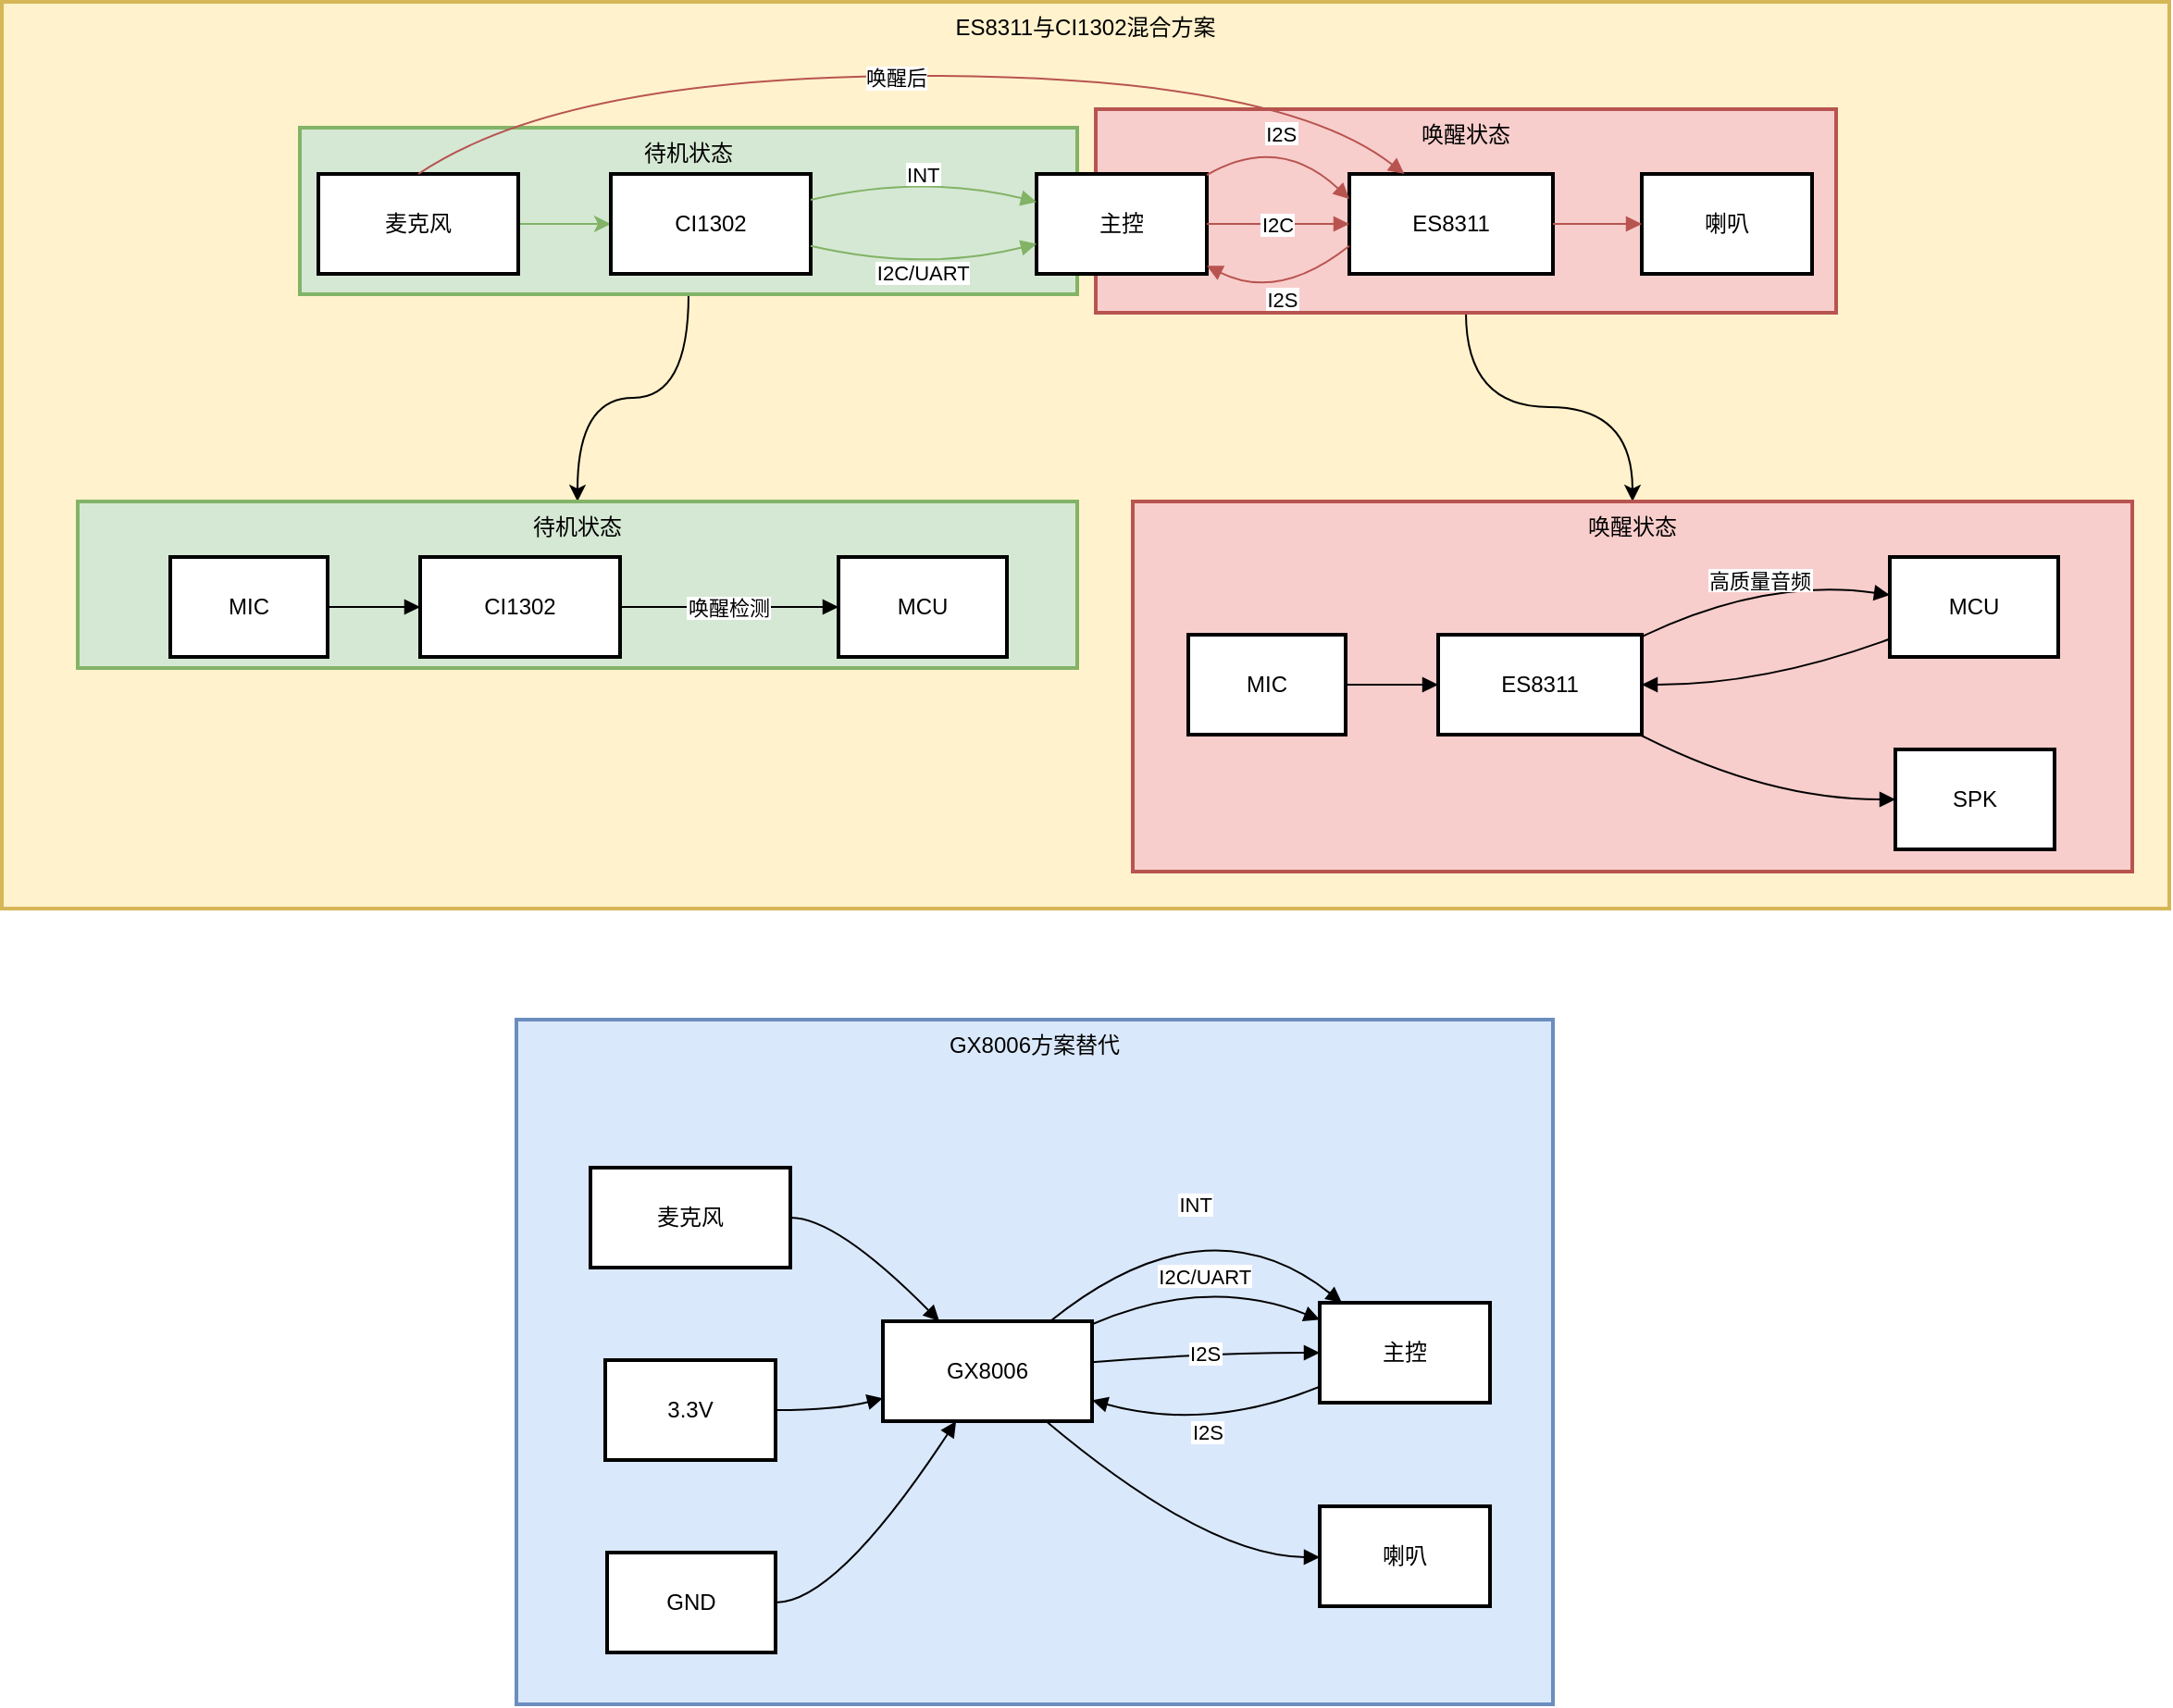 <mxfile version="28.0.7">
  <diagram name="第 1 页" id="LuKVvwhJbuf1uCv2dUKN">
    <mxGraphModel dx="2365" dy="1558" grid="1" gridSize="10" guides="1" tooltips="1" connect="1" arrows="1" fold="1" page="1" pageScale="1" pageWidth="827" pageHeight="1169" math="0" shadow="0">
      <root>
        <mxCell id="0" />
        <mxCell id="1" parent="0" />
        <mxCell id="gc92vhWBIVucX5ZvFRtl-60" value="ES8311与CI1302混合方案" style="whiteSpace=wrap;strokeWidth=2;fillColor=#fff2cc;strokeColor=#d6b656;verticalAlign=top;" vertex="1" parent="1">
          <mxGeometry x="9" y="50" width="1171" height="490" as="geometry" />
        </mxCell>
        <mxCell id="gc92vhWBIVucX5ZvFRtl-59" value="GX8006方案替代" style="whiteSpace=wrap;strokeWidth=2;fillColor=#dae8fc;strokeColor=#6c8ebf;verticalAlign=top;" vertex="1" parent="1">
          <mxGeometry x="287" y="600" width="560" height="370" as="geometry" />
        </mxCell>
        <mxCell id="gc92vhWBIVucX5ZvFRtl-43" style="edgeStyle=orthogonalEdgeStyle;rounded=0;orthogonalLoop=1;jettySize=auto;html=1;exitX=0.5;exitY=1;exitDx=0;exitDy=0;entryX=0.5;entryY=0;entryDx=0;entryDy=0;curved=1;shape=pipe;" edge="1" parent="1" source="gc92vhWBIVucX5ZvFRtl-40" target="gc92vhWBIVucX5ZvFRtl-30">
          <mxGeometry relative="1" as="geometry" />
        </mxCell>
        <mxCell id="gc92vhWBIVucX5ZvFRtl-40" value="唤醒状态" style="whiteSpace=wrap;strokeWidth=2;fillColor=#f8cecc;strokeColor=#b85450;verticalAlign=top;" vertex="1" parent="1">
          <mxGeometry x="600" y="108" width="400" height="110" as="geometry" />
        </mxCell>
        <mxCell id="gc92vhWBIVucX5ZvFRtl-42" style="edgeStyle=orthogonalEdgeStyle;rounded=0;orthogonalLoop=1;jettySize=auto;html=1;exitX=0.5;exitY=1;exitDx=0;exitDy=0;entryX=0.5;entryY=0;entryDx=0;entryDy=0;curved=1;shape=pipe;" edge="1" parent="1" source="gc92vhWBIVucX5ZvFRtl-39" target="gc92vhWBIVucX5ZvFRtl-29">
          <mxGeometry relative="1" as="geometry" />
        </mxCell>
        <mxCell id="gc92vhWBIVucX5ZvFRtl-39" value="待机状态" style="whiteSpace=wrap;strokeWidth=2;fillColor=#d5e8d4;strokeColor=#82b366;verticalAlign=top;" vertex="1" parent="1">
          <mxGeometry x="170" y="118" width="420" height="90" as="geometry" />
        </mxCell>
        <mxCell id="gc92vhWBIVucX5ZvFRtl-29" value="待机状态" style="whiteSpace=wrap;strokeWidth=2;fillColor=#d5e8d4;strokeColor=#82b366;verticalAlign=top;" vertex="1" parent="1">
          <mxGeometry x="50" y="320" width="540" height="90" as="geometry" />
        </mxCell>
        <mxCell id="gc92vhWBIVucX5ZvFRtl-20" style="edgeStyle=orthogonalEdgeStyle;rounded=0;orthogonalLoop=1;jettySize=auto;html=1;exitX=1;exitY=0.5;exitDx=0;exitDy=0;entryX=0;entryY=0.5;entryDx=0;entryDy=0;fillColor=#d5e8d4;strokeColor=#82b366;" edge="1" parent="1" source="gc92vhWBIVucX5ZvFRtl-1" target="gc92vhWBIVucX5ZvFRtl-2">
          <mxGeometry relative="1" as="geometry" />
        </mxCell>
        <mxCell id="gc92vhWBIVucX5ZvFRtl-1" value="麦克风" style="whiteSpace=wrap;strokeWidth=2;" vertex="1" parent="1">
          <mxGeometry x="180" y="143" width="108" height="54" as="geometry" />
        </mxCell>
        <mxCell id="gc92vhWBIVucX5ZvFRtl-2" value="CI1302" style="whiteSpace=wrap;strokeWidth=2;" vertex="1" parent="1">
          <mxGeometry x="338" y="143" width="108" height="54" as="geometry" />
        </mxCell>
        <mxCell id="gc92vhWBIVucX5ZvFRtl-3" value="ES8311" style="whiteSpace=wrap;strokeWidth=2;" vertex="1" parent="1">
          <mxGeometry x="737" y="143" width="110" height="54" as="geometry" />
        </mxCell>
        <mxCell id="gc92vhWBIVucX5ZvFRtl-4" value="主控" style="whiteSpace=wrap;strokeWidth=2;" vertex="1" parent="1">
          <mxGeometry x="568" y="143" width="92" height="54" as="geometry" />
        </mxCell>
        <mxCell id="gc92vhWBIVucX5ZvFRtl-5" value="喇叭" style="whiteSpace=wrap;strokeWidth=2;" vertex="1" parent="1">
          <mxGeometry x="895" y="143" width="92" height="54" as="geometry" />
        </mxCell>
        <mxCell id="gc92vhWBIVucX5ZvFRtl-9" value="" style="curved=1;startArrow=none;endArrow=block;exitX=0.5;exitY=0;entryX=0.27;entryY=0;rounded=0;exitDx=0;exitDy=0;fillColor=#f8cecc;strokeColor=#b85450;" edge="1" parent="1" source="gc92vhWBIVucX5ZvFRtl-1" target="gc92vhWBIVucX5ZvFRtl-3">
          <mxGeometry relative="1" as="geometry">
            <Array as="points">
              <mxPoint x="313" y="90" />
              <mxPoint x="699" y="90" />
            </Array>
          </mxGeometry>
        </mxCell>
        <mxCell id="gc92vhWBIVucX5ZvFRtl-21" value="唤醒后" style="edgeLabel;html=1;align=center;verticalAlign=middle;resizable=0;points=[];" vertex="1" connectable="0" parent="gc92vhWBIVucX5ZvFRtl-9">
          <mxGeometry x="-0.033" y="-1" relative="1" as="geometry">
            <mxPoint as="offset" />
          </mxGeometry>
        </mxCell>
        <mxCell id="gc92vhWBIVucX5ZvFRtl-10" value="INT" style="curved=1;startArrow=none;endArrow=block;exitX=1;exitY=0.26;entryX=0;entryY=0.28;rounded=0;fillColor=#d5e8d4;strokeColor=#82b366;" edge="1" parent="1" source="gc92vhWBIVucX5ZvFRtl-2" target="gc92vhWBIVucX5ZvFRtl-4">
          <mxGeometry relative="1" as="geometry">
            <Array as="points">
              <mxPoint x="507" y="143" />
            </Array>
          </mxGeometry>
        </mxCell>
        <mxCell id="gc92vhWBIVucX5ZvFRtl-11" value="I2C/UART" style="curved=1;startArrow=none;endArrow=block;exitX=1;exitY=0.72;entryX=0;entryY=0.7;rounded=0;fillColor=#d5e8d4;strokeColor=#82b366;" edge="1" parent="1" source="gc92vhWBIVucX5ZvFRtl-2" target="gc92vhWBIVucX5ZvFRtl-4">
          <mxGeometry relative="1" as="geometry">
            <Array as="points">
              <mxPoint x="507" y="196" />
            </Array>
          </mxGeometry>
        </mxCell>
        <mxCell id="gc92vhWBIVucX5ZvFRtl-12" value="I2S" style="curved=1;startArrow=none;endArrow=block;exitX=0;exitY=0.72;entryX=1;entryY=0.92;rounded=0;fillColor=#f8cecc;strokeColor=#b85450;" edge="1" parent="1" source="gc92vhWBIVucX5ZvFRtl-3" target="gc92vhWBIVucX5ZvFRtl-4">
          <mxGeometry relative="1" as="geometry">
            <Array as="points">
              <mxPoint x="699" y="212" />
            </Array>
          </mxGeometry>
        </mxCell>
        <mxCell id="gc92vhWBIVucX5ZvFRtl-13" value="I2S" style="curved=1;startArrow=none;endArrow=block;exitX=1;exitY=0.01;entryX=0;entryY=0.25;rounded=0;entryDx=0;entryDy=0;fillColor=#f8cecc;strokeColor=#b85450;" edge="1" parent="1" source="gc92vhWBIVucX5ZvFRtl-4" target="gc92vhWBIVucX5ZvFRtl-3">
          <mxGeometry x="-0.057" y="1" relative="1" as="geometry">
            <Array as="points">
              <mxPoint x="699" y="121" />
            </Array>
            <mxPoint as="offset" />
          </mxGeometry>
        </mxCell>
        <mxCell id="gc92vhWBIVucX5ZvFRtl-14" value="" style="curved=1;startArrow=none;endArrow=block;exitX=1;exitY=0.5;entryX=0;entryY=0.5;rounded=0;fillColor=#f8cecc;strokeColor=#b85450;" edge="1" parent="1" source="gc92vhWBIVucX5ZvFRtl-3" target="gc92vhWBIVucX5ZvFRtl-5">
          <mxGeometry relative="1" as="geometry">
            <Array as="points" />
          </mxGeometry>
        </mxCell>
        <mxCell id="gc92vhWBIVucX5ZvFRtl-15" value="I2C" style="curved=1;startArrow=none;endArrow=block;exitX=1;exitY=0.5;entryX=0;entryY=0.5;rounded=0;entryDx=0;entryDy=0;exitDx=0;exitDy=0;fillColor=#f8cecc;strokeColor=#b85450;" edge="1" parent="1" source="gc92vhWBIVucX5ZvFRtl-4" target="gc92vhWBIVucX5ZvFRtl-3">
          <mxGeometry relative="1" as="geometry" />
        </mxCell>
        <mxCell id="gc92vhWBIVucX5ZvFRtl-24" value="MIC" style="whiteSpace=wrap;strokeWidth=2;" vertex="1" parent="1">
          <mxGeometry x="100" y="350" width="85" height="54" as="geometry" />
        </mxCell>
        <mxCell id="gc92vhWBIVucX5ZvFRtl-25" value="CI1302" style="whiteSpace=wrap;strokeWidth=2;" vertex="1" parent="1">
          <mxGeometry x="235" y="350" width="108" height="54" as="geometry" />
        </mxCell>
        <mxCell id="gc92vhWBIVucX5ZvFRtl-26" value="MCU" style="whiteSpace=wrap;strokeWidth=2;" vertex="1" parent="1">
          <mxGeometry x="461" y="350" width="91" height="54" as="geometry" />
        </mxCell>
        <mxCell id="gc92vhWBIVucX5ZvFRtl-27" value="" style="curved=1;startArrow=none;endArrow=block;exitX=1;exitY=0.5;entryX=0;entryY=0.5;rounded=0;" edge="1" parent="1" source="gc92vhWBIVucX5ZvFRtl-24" target="gc92vhWBIVucX5ZvFRtl-25">
          <mxGeometry relative="1" as="geometry">
            <Array as="points" />
          </mxGeometry>
        </mxCell>
        <mxCell id="gc92vhWBIVucX5ZvFRtl-28" value="唤醒检测" style="curved=1;startArrow=none;endArrow=block;exitX=1;exitY=0.5;entryX=0;entryY=0.5;rounded=0;" edge="1" parent="1" source="gc92vhWBIVucX5ZvFRtl-25" target="gc92vhWBIVucX5ZvFRtl-26">
          <mxGeometry relative="1" as="geometry">
            <Array as="points" />
          </mxGeometry>
        </mxCell>
        <mxCell id="gc92vhWBIVucX5ZvFRtl-30" value="唤醒状态" style="whiteSpace=wrap;strokeWidth=2;fillColor=#f8cecc;strokeColor=#b85450;verticalAlign=top;" vertex="1" parent="1">
          <mxGeometry x="620" y="320" width="540" height="200" as="geometry" />
        </mxCell>
        <mxCell id="gc92vhWBIVucX5ZvFRtl-31" value="MIC" style="whiteSpace=wrap;strokeWidth=2;" vertex="1" parent="1">
          <mxGeometry x="650" y="392" width="85" height="54" as="geometry" />
        </mxCell>
        <mxCell id="gc92vhWBIVucX5ZvFRtl-32" value="ES8311" style="whiteSpace=wrap;strokeWidth=2;" vertex="1" parent="1">
          <mxGeometry x="785" y="392" width="110" height="54" as="geometry" />
        </mxCell>
        <mxCell id="gc92vhWBIVucX5ZvFRtl-33" value="MCU" style="whiteSpace=wrap;strokeWidth=2;" vertex="1" parent="1">
          <mxGeometry x="1029" y="350" width="91" height="54" as="geometry" />
        </mxCell>
        <mxCell id="gc92vhWBIVucX5ZvFRtl-34" value="SPK" style="whiteSpace=wrap;strokeWidth=2;" vertex="1" parent="1">
          <mxGeometry x="1032" y="454" width="86" height="54" as="geometry" />
        </mxCell>
        <mxCell id="gc92vhWBIVucX5ZvFRtl-35" value="" style="curved=1;startArrow=none;endArrow=block;exitX=1;exitY=0.5;entryX=0;entryY=0.5;rounded=0;" edge="1" parent="1" source="gc92vhWBIVucX5ZvFRtl-31" target="gc92vhWBIVucX5ZvFRtl-32">
          <mxGeometry relative="1" as="geometry">
            <Array as="points" />
          </mxGeometry>
        </mxCell>
        <mxCell id="gc92vhWBIVucX5ZvFRtl-36" value="高质量音频" style="curved=1;startArrow=none;endArrow=block;exitX=1;exitY=0.02;entryX=0;entryY=0.38;rounded=0;" edge="1" parent="1" source="gc92vhWBIVucX5ZvFRtl-32" target="gc92vhWBIVucX5ZvFRtl-33">
          <mxGeometry relative="1" as="geometry">
            <Array as="points">
              <mxPoint x="962" y="361" />
            </Array>
          </mxGeometry>
        </mxCell>
        <mxCell id="gc92vhWBIVucX5ZvFRtl-37" value="" style="curved=1;startArrow=none;endArrow=block;exitX=0;exitY=0.82;entryX=1;entryY=0.5;rounded=0;" edge="1" parent="1" source="gc92vhWBIVucX5ZvFRtl-33" target="gc92vhWBIVucX5ZvFRtl-32">
          <mxGeometry relative="1" as="geometry">
            <Array as="points">
              <mxPoint x="962" y="419" />
            </Array>
          </mxGeometry>
        </mxCell>
        <mxCell id="gc92vhWBIVucX5ZvFRtl-38" value="" style="curved=1;startArrow=none;endArrow=block;exitX=0.99;exitY=1;entryX=0;entryY=0.5;rounded=0;" edge="1" parent="1" source="gc92vhWBIVucX5ZvFRtl-32" target="gc92vhWBIVucX5ZvFRtl-34">
          <mxGeometry relative="1" as="geometry">
            <Array as="points">
              <mxPoint x="962" y="481" />
            </Array>
          </mxGeometry>
        </mxCell>
        <mxCell id="gc92vhWBIVucX5ZvFRtl-44" value="麦克风" style="whiteSpace=wrap;strokeWidth=2;" vertex="1" parent="1">
          <mxGeometry x="327" y="680" width="108" height="54" as="geometry" />
        </mxCell>
        <mxCell id="gc92vhWBIVucX5ZvFRtl-45" value="GX8006" style="whiteSpace=wrap;strokeWidth=2;" vertex="1" parent="1">
          <mxGeometry x="485" y="763" width="113" height="54" as="geometry" />
        </mxCell>
        <mxCell id="gc92vhWBIVucX5ZvFRtl-46" value="主控" style="whiteSpace=wrap;strokeWidth=2;" vertex="1" parent="1">
          <mxGeometry x="721" y="753" width="92" height="54" as="geometry" />
        </mxCell>
        <mxCell id="gc92vhWBIVucX5ZvFRtl-47" value="喇叭" style="whiteSpace=wrap;strokeWidth=2;" vertex="1" parent="1">
          <mxGeometry x="721" y="863" width="92" height="54" as="geometry" />
        </mxCell>
        <mxCell id="gc92vhWBIVucX5ZvFRtl-48" value="3.3V" style="whiteSpace=wrap;strokeWidth=2;" vertex="1" parent="1">
          <mxGeometry x="335" y="784" width="92" height="54" as="geometry" />
        </mxCell>
        <mxCell id="gc92vhWBIVucX5ZvFRtl-49" value="GND" style="whiteSpace=wrap;strokeWidth=2;" vertex="1" parent="1">
          <mxGeometry x="336" y="888" width="91" height="54" as="geometry" />
        </mxCell>
        <mxCell id="gc92vhWBIVucX5ZvFRtl-50" value="" style="curved=1;startArrow=none;endArrow=block;exitX=1;exitY=0.5;entryX=0.27;entryY=0;rounded=0;" edge="1" parent="1" source="gc92vhWBIVucX5ZvFRtl-44" target="gc92vhWBIVucX5ZvFRtl-45">
          <mxGeometry relative="1" as="geometry">
            <Array as="points">
              <mxPoint x="460" y="707" />
            </Array>
          </mxGeometry>
        </mxCell>
        <mxCell id="gc92vhWBIVucX5ZvFRtl-51" value="INT" style="curved=1;startArrow=none;endArrow=block;exitX=0.8;exitY=0;entryX=0.13;entryY=0;rounded=0;" edge="1" parent="1" source="gc92vhWBIVucX5ZvFRtl-45" target="gc92vhWBIVucX5ZvFRtl-46">
          <mxGeometry relative="1" as="geometry">
            <Array as="points">
              <mxPoint x="660" y="695" />
            </Array>
          </mxGeometry>
        </mxCell>
        <mxCell id="gc92vhWBIVucX5ZvFRtl-52" value="I2C/UART" style="curved=1;startArrow=none;endArrow=block;exitX=1;exitY=0.03;entryX=0;entryY=0.17;rounded=0;" edge="1" parent="1" source="gc92vhWBIVucX5ZvFRtl-45" target="gc92vhWBIVucX5ZvFRtl-46">
          <mxGeometry relative="1" as="geometry">
            <Array as="points">
              <mxPoint x="660" y="738" />
            </Array>
          </mxGeometry>
        </mxCell>
        <mxCell id="gc92vhWBIVucX5ZvFRtl-53" value="I2S" style="curved=1;startArrow=none;endArrow=block;exitX=1;exitY=0.41;entryX=0;entryY=0.5;rounded=0;" edge="1" parent="1" source="gc92vhWBIVucX5ZvFRtl-45" target="gc92vhWBIVucX5ZvFRtl-46">
          <mxGeometry relative="1" as="geometry">
            <Array as="points">
              <mxPoint x="660" y="780" />
            </Array>
          </mxGeometry>
        </mxCell>
        <mxCell id="gc92vhWBIVucX5ZvFRtl-54" value="I2S" style="curved=1;startArrow=none;endArrow=block;exitX=0;exitY=0.84;entryX=1;entryY=0.79;rounded=0;" edge="1" parent="1" source="gc92vhWBIVucX5ZvFRtl-46" target="gc92vhWBIVucX5ZvFRtl-45">
          <mxGeometry relative="1" as="geometry">
            <Array as="points">
              <mxPoint x="660" y="823" />
            </Array>
          </mxGeometry>
        </mxCell>
        <mxCell id="gc92vhWBIVucX5ZvFRtl-55" value="" style="curved=1;startArrow=none;endArrow=block;exitX=0.78;exitY=1;entryX=0;entryY=0.51;rounded=0;" edge="1" parent="1" source="gc92vhWBIVucX5ZvFRtl-45" target="gc92vhWBIVucX5ZvFRtl-47">
          <mxGeometry relative="1" as="geometry">
            <Array as="points">
              <mxPoint x="660" y="890" />
            </Array>
          </mxGeometry>
        </mxCell>
        <mxCell id="gc92vhWBIVucX5ZvFRtl-56" value="" style="curved=1;startArrow=none;endArrow=block;exitX=1;exitY=0.5;entryX=0;entryY=0.77;rounded=0;" edge="1" parent="1" source="gc92vhWBIVucX5ZvFRtl-48" target="gc92vhWBIVucX5ZvFRtl-45">
          <mxGeometry relative="1" as="geometry">
            <Array as="points">
              <mxPoint x="460" y="811" />
            </Array>
          </mxGeometry>
        </mxCell>
        <mxCell id="gc92vhWBIVucX5ZvFRtl-57" value="" style="curved=1;startArrow=none;endArrow=block;exitX=0.99;exitY=0.5;entryX=0.35;entryY=1;rounded=0;" edge="1" parent="1" source="gc92vhWBIVucX5ZvFRtl-49" target="gc92vhWBIVucX5ZvFRtl-45">
          <mxGeometry relative="1" as="geometry">
            <Array as="points">
              <mxPoint x="460" y="915" />
            </Array>
          </mxGeometry>
        </mxCell>
      </root>
    </mxGraphModel>
  </diagram>
</mxfile>
